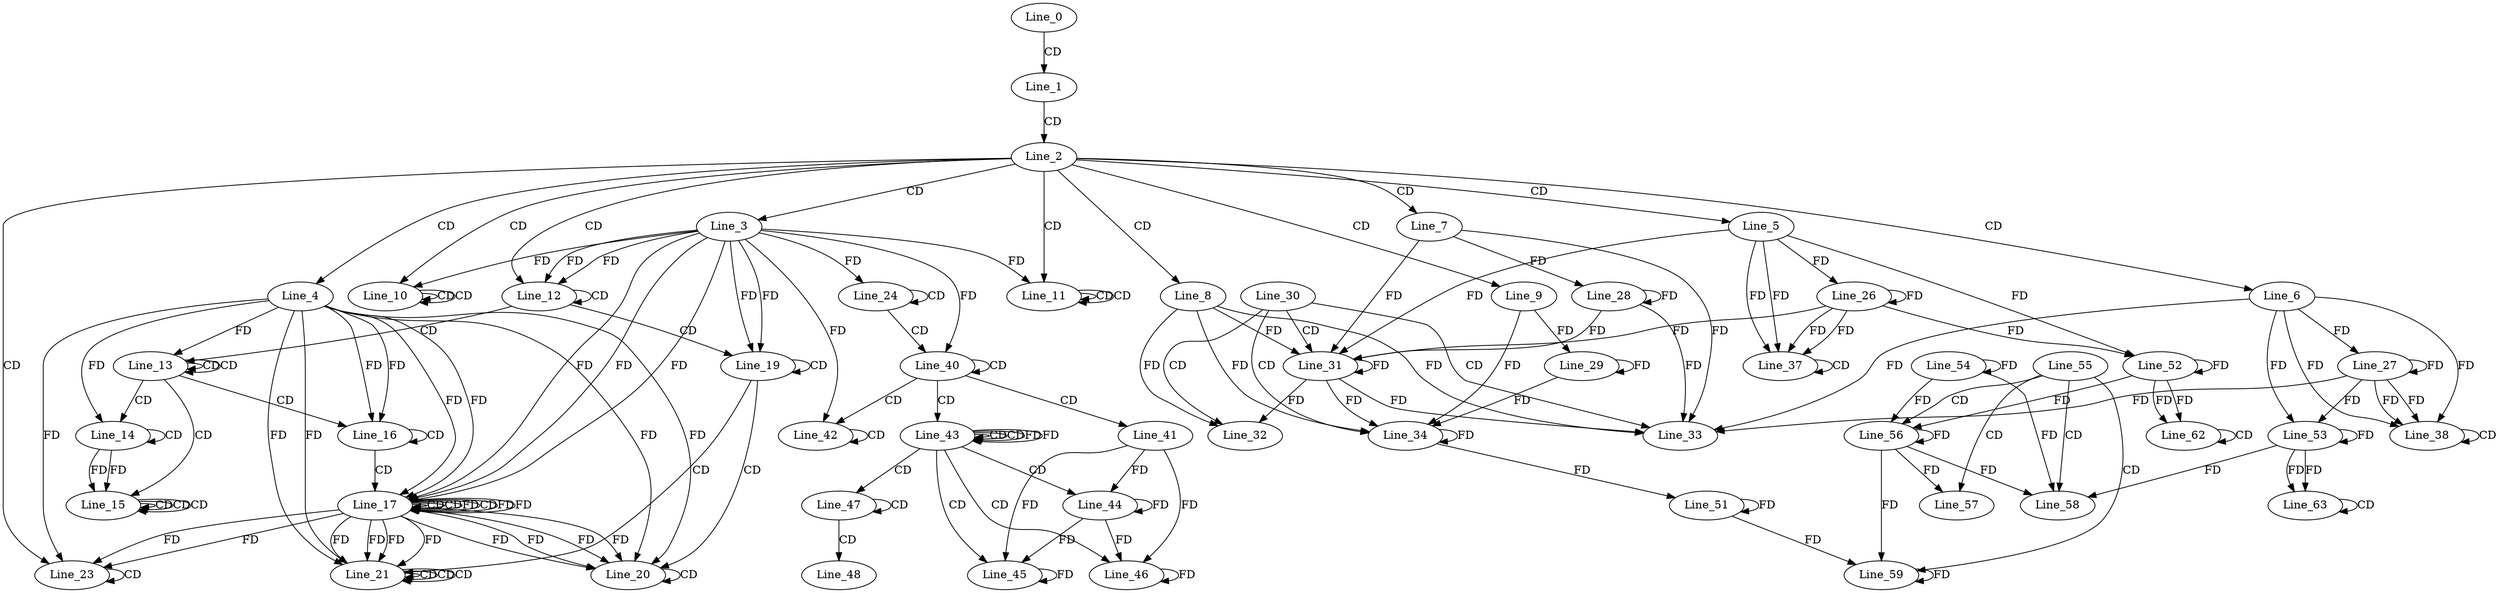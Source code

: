 digraph G {
  Line_0;
  Line_1;
  Line_2;
  Line_3;
  Line_4;
  Line_5;
  Line_6;
  Line_7;
  Line_8;
  Line_9;
  Line_10;
  Line_10;
  Line_10;
  Line_11;
  Line_11;
  Line_11;
  Line_12;
  Line_12;
  Line_13;
  Line_13;
  Line_13;
  Line_14;
  Line_14;
  Line_15;
  Line_15;
  Line_15;
  Line_15;
  Line_16;
  Line_16;
  Line_17;
  Line_17;
  Line_17;
  Line_17;
  Line_17;
  Line_19;
  Line_19;
  Line_20;
  Line_20;
  Line_21;
  Line_21;
  Line_21;
  Line_21;
  Line_23;
  Line_23;
  Line_23;
  Line_23;
  Line_24;
  Line_24;
  Line_26;
  Line_27;
  Line_28;
  Line_29;
  Line_30;
  Line_31;
  Line_31;
  Line_32;
  Line_33;
  Line_34;
  Line_37;
  Line_37;
  Line_38;
  Line_38;
  Line_40;
  Line_40;
  Line_41;
  Line_42;
  Line_42;
  Line_43;
  Line_43;
  Line_43;
  Line_44;
  Line_45;
  Line_46;
  Line_47;
  Line_47;
  Line_48;
  Line_51;
  Line_52;
  Line_53;
  Line_54;
  Line_55;
  Line_56;
  Line_56;
  Line_57;
  Line_58;
  Line_59;
  Line_62;
  Line_62;
  Line_63;
  Line_63;
  Line_0 -> Line_1 [ label="CD" ];
  Line_1 -> Line_2 [ label="CD" ];
  Line_2 -> Line_3 [ label="CD" ];
  Line_2 -> Line_4 [ label="CD" ];
  Line_2 -> Line_5 [ label="CD" ];
  Line_2 -> Line_6 [ label="CD" ];
  Line_2 -> Line_7 [ label="CD" ];
  Line_2 -> Line_8 [ label="CD" ];
  Line_2 -> Line_9 [ label="CD" ];
  Line_2 -> Line_10 [ label="CD" ];
  Line_10 -> Line_10 [ label="CD" ];
  Line_10 -> Line_10 [ label="CD" ];
  Line_3 -> Line_10 [ label="FD" ];
  Line_2 -> Line_11 [ label="CD" ];
  Line_11 -> Line_11 [ label="CD" ];
  Line_11 -> Line_11 [ label="CD" ];
  Line_3 -> Line_11 [ label="FD" ];
  Line_2 -> Line_12 [ label="CD" ];
  Line_3 -> Line_12 [ label="FD" ];
  Line_12 -> Line_12 [ label="CD" ];
  Line_3 -> Line_12 [ label="FD" ];
  Line_12 -> Line_13 [ label="CD" ];
  Line_13 -> Line_13 [ label="CD" ];
  Line_13 -> Line_13 [ label="CD" ];
  Line_4 -> Line_13 [ label="FD" ];
  Line_13 -> Line_14 [ label="CD" ];
  Line_14 -> Line_14 [ label="CD" ];
  Line_4 -> Line_14 [ label="FD" ];
  Line_13 -> Line_15 [ label="CD" ];
  Line_15 -> Line_15 [ label="CD" ];
  Line_15 -> Line_15 [ label="CD" ];
  Line_14 -> Line_15 [ label="FD" ];
  Line_15 -> Line_15 [ label="CD" ];
  Line_14 -> Line_15 [ label="FD" ];
  Line_13 -> Line_16 [ label="CD" ];
  Line_4 -> Line_16 [ label="FD" ];
  Line_16 -> Line_16 [ label="CD" ];
  Line_4 -> Line_16 [ label="FD" ];
  Line_16 -> Line_17 [ label="CD" ];
  Line_3 -> Line_17 [ label="FD" ];
  Line_17 -> Line_17 [ label="CD" ];
  Line_3 -> Line_17 [ label="FD" ];
  Line_17 -> Line_17 [ label="CD" ];
  Line_4 -> Line_17 [ label="FD" ];
  Line_17 -> Line_17 [ label="FD" ];
  Line_17 -> Line_17 [ label="CD" ];
  Line_4 -> Line_17 [ label="FD" ];
  Line_17 -> Line_17 [ label="FD" ];
  Line_17 -> Line_17 [ label="FD" ];
  Line_3 -> Line_17 [ label="FD" ];
  Line_12 -> Line_19 [ label="CD" ];
  Line_3 -> Line_19 [ label="FD" ];
  Line_19 -> Line_19 [ label="CD" ];
  Line_3 -> Line_19 [ label="FD" ];
  Line_19 -> Line_20 [ label="CD" ];
  Line_4 -> Line_20 [ label="FD" ];
  Line_17 -> Line_20 [ label="FD" ];
  Line_17 -> Line_20 [ label="FD" ];
  Line_20 -> Line_20 [ label="CD" ];
  Line_4 -> Line_20 [ label="FD" ];
  Line_17 -> Line_20 [ label="FD" ];
  Line_17 -> Line_20 [ label="FD" ];
  Line_19 -> Line_21 [ label="CD" ];
  Line_21 -> Line_21 [ label="CD" ];
  Line_21 -> Line_21 [ label="CD" ];
  Line_4 -> Line_21 [ label="FD" ];
  Line_17 -> Line_21 [ label="FD" ];
  Line_17 -> Line_21 [ label="FD" ];
  Line_21 -> Line_21 [ label="CD" ];
  Line_4 -> Line_21 [ label="FD" ];
  Line_17 -> Line_21 [ label="FD" ];
  Line_17 -> Line_21 [ label="FD" ];
  Line_2 -> Line_23 [ label="CD" ];
  Line_23 -> Line_23 [ label="CD" ];
  Line_4 -> Line_23 [ label="FD" ];
  Line_17 -> Line_23 [ label="FD" ];
  Line_17 -> Line_23 [ label="FD" ];
  Line_24 -> Line_24 [ label="CD" ];
  Line_3 -> Line_24 [ label="FD" ];
  Line_5 -> Line_26 [ label="FD" ];
  Line_26 -> Line_26 [ label="FD" ];
  Line_6 -> Line_27 [ label="FD" ];
  Line_27 -> Line_27 [ label="FD" ];
  Line_7 -> Line_28 [ label="FD" ];
  Line_28 -> Line_28 [ label="FD" ];
  Line_9 -> Line_29 [ label="FD" ];
  Line_29 -> Line_29 [ label="FD" ];
  Line_30 -> Line_31 [ label="CD" ];
  Line_31 -> Line_31 [ label="FD" ];
  Line_8 -> Line_31 [ label="FD" ];
  Line_5 -> Line_31 [ label="FD" ];
  Line_26 -> Line_31 [ label="FD" ];
  Line_7 -> Line_31 [ label="FD" ];
  Line_28 -> Line_31 [ label="FD" ];
  Line_30 -> Line_32 [ label="CD" ];
  Line_31 -> Line_32 [ label="FD" ];
  Line_8 -> Line_32 [ label="FD" ];
  Line_30 -> Line_33 [ label="CD" ];
  Line_6 -> Line_33 [ label="FD" ];
  Line_27 -> Line_33 [ label="FD" ];
  Line_7 -> Line_33 [ label="FD" ];
  Line_28 -> Line_33 [ label="FD" ];
  Line_31 -> Line_33 [ label="FD" ];
  Line_8 -> Line_33 [ label="FD" ];
  Line_30 -> Line_34 [ label="CD" ];
  Line_34 -> Line_34 [ label="FD" ];
  Line_9 -> Line_34 [ label="FD" ];
  Line_29 -> Line_34 [ label="FD" ];
  Line_31 -> Line_34 [ label="FD" ];
  Line_8 -> Line_34 [ label="FD" ];
  Line_5 -> Line_37 [ label="FD" ];
  Line_26 -> Line_37 [ label="FD" ];
  Line_37 -> Line_37 [ label="CD" ];
  Line_5 -> Line_37 [ label="FD" ];
  Line_26 -> Line_37 [ label="FD" ];
  Line_6 -> Line_38 [ label="FD" ];
  Line_27 -> Line_38 [ label="FD" ];
  Line_38 -> Line_38 [ label="CD" ];
  Line_6 -> Line_38 [ label="FD" ];
  Line_27 -> Line_38 [ label="FD" ];
  Line_24 -> Line_40 [ label="CD" ];
  Line_40 -> Line_40 [ label="CD" ];
  Line_3 -> Line_40 [ label="FD" ];
  Line_40 -> Line_41 [ label="CD" ];
  Line_40 -> Line_42 [ label="CD" ];
  Line_42 -> Line_42 [ label="CD" ];
  Line_3 -> Line_42 [ label="FD" ];
  Line_40 -> Line_43 [ label="CD" ];
  Line_43 -> Line_43 [ label="CD" ];
  Line_43 -> Line_43 [ label="CD" ];
  Line_43 -> Line_43 [ label="FD" ];
  Line_43 -> Line_44 [ label="CD" ];
  Line_44 -> Line_44 [ label="FD" ];
  Line_41 -> Line_44 [ label="FD" ];
  Line_43 -> Line_45 [ label="CD" ];
  Line_45 -> Line_45 [ label="FD" ];
  Line_41 -> Line_45 [ label="FD" ];
  Line_44 -> Line_45 [ label="FD" ];
  Line_43 -> Line_46 [ label="CD" ];
  Line_46 -> Line_46 [ label="FD" ];
  Line_41 -> Line_46 [ label="FD" ];
  Line_44 -> Line_46 [ label="FD" ];
  Line_43 -> Line_47 [ label="CD" ];
  Line_47 -> Line_47 [ label="CD" ];
  Line_47 -> Line_48 [ label="CD" ];
  Line_51 -> Line_51 [ label="FD" ];
  Line_34 -> Line_51 [ label="FD" ];
  Line_52 -> Line_52 [ label="FD" ];
  Line_5 -> Line_52 [ label="FD" ];
  Line_26 -> Line_52 [ label="FD" ];
  Line_53 -> Line_53 [ label="FD" ];
  Line_6 -> Line_53 [ label="FD" ];
  Line_27 -> Line_53 [ label="FD" ];
  Line_54 -> Line_54 [ label="FD" ];
  Line_55 -> Line_56 [ label="CD" ];
  Line_56 -> Line_56 [ label="FD" ];
  Line_52 -> Line_56 [ label="FD" ];
  Line_54 -> Line_56 [ label="FD" ];
  Line_55 -> Line_57 [ label="CD" ];
  Line_56 -> Line_57 [ label="FD" ];
  Line_55 -> Line_58 [ label="CD" ];
  Line_53 -> Line_58 [ label="FD" ];
  Line_54 -> Line_58 [ label="FD" ];
  Line_56 -> Line_58 [ label="FD" ];
  Line_55 -> Line_59 [ label="CD" ];
  Line_59 -> Line_59 [ label="FD" ];
  Line_51 -> Line_59 [ label="FD" ];
  Line_56 -> Line_59 [ label="FD" ];
  Line_52 -> Line_62 [ label="FD" ];
  Line_62 -> Line_62 [ label="CD" ];
  Line_52 -> Line_62 [ label="FD" ];
  Line_53 -> Line_63 [ label="FD" ];
  Line_63 -> Line_63 [ label="CD" ];
  Line_53 -> Line_63 [ label="FD" ];
  Line_43 -> Line_43 [ label="FD" ];
}
